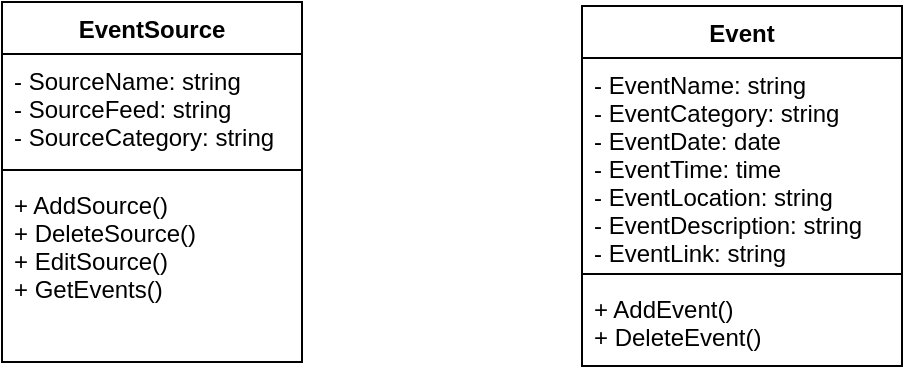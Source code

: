 <mxfile version="10.6.5" type="github"><diagram id="E1OTH5oFx_BX86u4xwLG" name="Page-1"><mxGraphModel dx="754" dy="467" grid="1" gridSize="10" guides="1" tooltips="1" connect="1" arrows="1" fold="1" page="1" pageScale="1" pageWidth="827" pageHeight="1169" math="0" shadow="0"><root><mxCell id="0"/><mxCell id="1" parent="0"/><mxCell id="ZSZNHO0JejGBXSuuFtVu-1" value="EventSource" style="swimlane;fontStyle=1;align=center;verticalAlign=top;childLayout=stackLayout;horizontal=1;startSize=26;horizontalStack=0;resizeParent=1;resizeParentMax=0;resizeLast=0;collapsible=1;marginBottom=0;" parent="1" vertex="1"><mxGeometry x="40" y="40" width="150" height="180" as="geometry"><mxRectangle x="40" y="40" width="100" height="26" as="alternateBounds"/></mxGeometry></mxCell><mxCell id="ZSZNHO0JejGBXSuuFtVu-2" value="- SourceName: string&#10;- SourceFeed: string&#10;- SourceCategory: string" style="text;strokeColor=none;fillColor=none;align=left;verticalAlign=top;spacingLeft=4;spacingRight=4;overflow=hidden;rotatable=0;points=[[0,0.5],[1,0.5]];portConstraint=eastwest;" parent="ZSZNHO0JejGBXSuuFtVu-1" vertex="1"><mxGeometry y="26" width="150" height="54" as="geometry"/></mxCell><mxCell id="ZSZNHO0JejGBXSuuFtVu-3" value="" style="line;strokeWidth=1;fillColor=none;align=left;verticalAlign=middle;spacingTop=-1;spacingLeft=3;spacingRight=3;rotatable=0;labelPosition=right;points=[];portConstraint=eastwest;" parent="ZSZNHO0JejGBXSuuFtVu-1" vertex="1"><mxGeometry y="80" width="150" height="8" as="geometry"/></mxCell><mxCell id="ZSZNHO0JejGBXSuuFtVu-4" value="+ AddSource()&#10;+ DeleteSource()&#10;+ EditSource()&#10;+ GetEvents()&#10;" style="text;strokeColor=none;fillColor=none;align=left;verticalAlign=top;spacingLeft=4;spacingRight=4;overflow=hidden;rotatable=0;points=[[0,0.5],[1,0.5]];portConstraint=eastwest;" parent="ZSZNHO0JejGBXSuuFtVu-1" vertex="1"><mxGeometry y="88" width="150" height="92" as="geometry"/></mxCell><mxCell id="qAPZbekWfPRvqnv8CZPo-1" value="Event" style="swimlane;fontStyle=1;align=center;verticalAlign=top;childLayout=stackLayout;horizontal=1;startSize=26;horizontalStack=0;resizeParent=1;resizeParentMax=0;resizeLast=0;collapsible=1;marginBottom=0;" vertex="1" parent="1"><mxGeometry x="330" y="42" width="160" height="180" as="geometry"/></mxCell><mxCell id="qAPZbekWfPRvqnv8CZPo-2" value="- EventName: string&#10;- EventCategory: string&#10;- EventDate: date&#10;- EventTime: time&#10;- EventLocation: string&#10;- EventDescription: string&#10;- EventLink: string&#10;" style="text;strokeColor=none;fillColor=none;align=left;verticalAlign=top;spacingLeft=4;spacingRight=4;overflow=hidden;rotatable=0;points=[[0,0.5],[1,0.5]];portConstraint=eastwest;" vertex="1" parent="qAPZbekWfPRvqnv8CZPo-1"><mxGeometry y="26" width="160" height="104" as="geometry"/></mxCell><mxCell id="qAPZbekWfPRvqnv8CZPo-3" value="" style="line;strokeWidth=1;fillColor=none;align=left;verticalAlign=middle;spacingTop=-1;spacingLeft=3;spacingRight=3;rotatable=0;labelPosition=right;points=[];portConstraint=eastwest;" vertex="1" parent="qAPZbekWfPRvqnv8CZPo-1"><mxGeometry y="130" width="160" height="8" as="geometry"/></mxCell><mxCell id="qAPZbekWfPRvqnv8CZPo-4" value="+ AddEvent()&#10;+ DeleteEvent()&#10;" style="text;strokeColor=none;fillColor=none;align=left;verticalAlign=top;spacingLeft=4;spacingRight=4;overflow=hidden;rotatable=0;points=[[0,0.5],[1,0.5]];portConstraint=eastwest;" vertex="1" parent="qAPZbekWfPRvqnv8CZPo-1"><mxGeometry y="138" width="160" height="42" as="geometry"/></mxCell></root></mxGraphModel></diagram></mxfile>